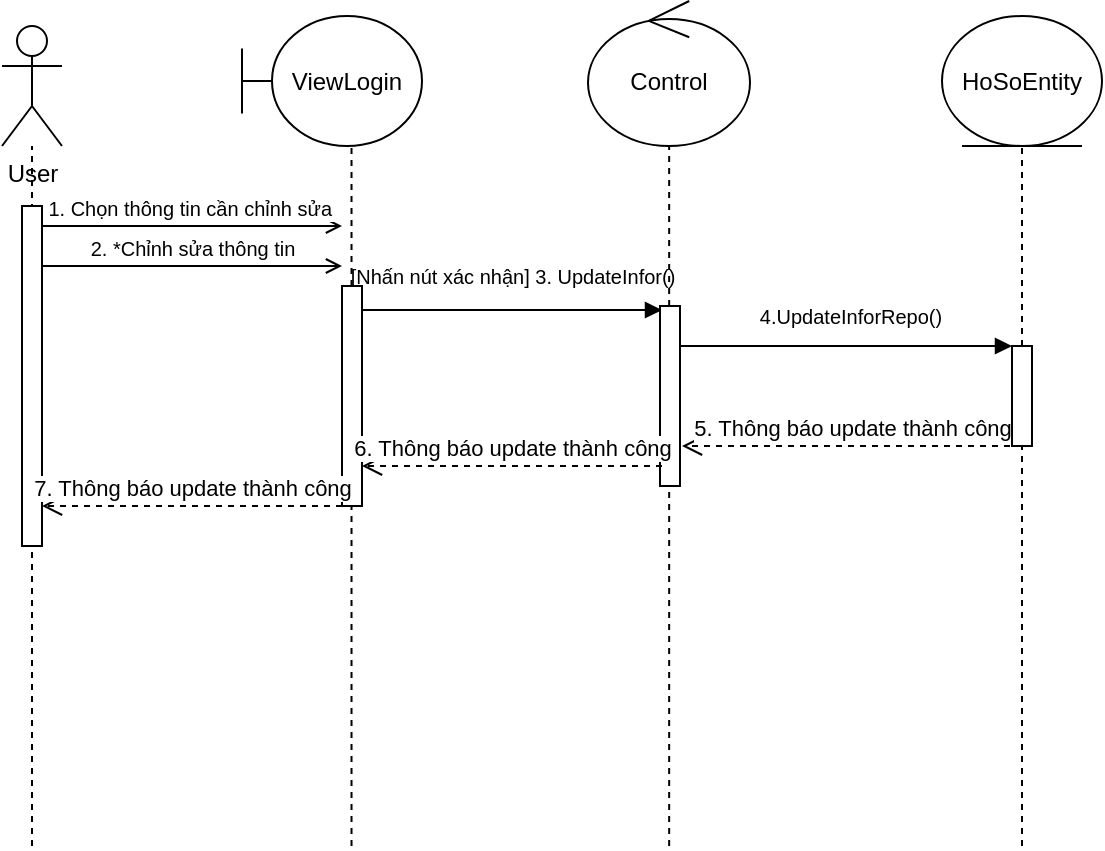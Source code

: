 <mxfile version="27.0.2">
  <diagram name="Trang-1" id="Y73uk2NvZazpeoCsTUrs">
    <mxGraphModel dx="970" dy="496" grid="1" gridSize="10" guides="1" tooltips="1" connect="1" arrows="1" fold="1" page="1" pageScale="1" pageWidth="827" pageHeight="1169" math="0" shadow="0">
      <root>
        <mxCell id="0" />
        <mxCell id="1" parent="0" />
        <mxCell id="s8l3ISeXjByuw9BJptxl-1" value="User" style="shape=umlActor;verticalLabelPosition=bottom;verticalAlign=top;html=1;outlineConnect=0;" parent="1" vertex="1">
          <mxGeometry x="80" y="70" width="30" height="60" as="geometry" />
        </mxCell>
        <mxCell id="s8l3ISeXjByuw9BJptxl-2" value="" style="endArrow=none;dashed=1;html=1;rounded=0;" parent="1" target="s8l3ISeXjByuw9BJptxl-1" edge="1">
          <mxGeometry width="50" height="50" relative="1" as="geometry">
            <mxPoint x="95" y="480" as="sourcePoint" />
            <mxPoint x="100" y="160" as="targetPoint" />
          </mxGeometry>
        </mxCell>
        <mxCell id="s8l3ISeXjByuw9BJptxl-3" value="ViewLogin" style="shape=umlBoundary;whiteSpace=wrap;html=1;" parent="1" vertex="1">
          <mxGeometry x="200" y="65" width="90" height="65" as="geometry" />
        </mxCell>
        <mxCell id="s8l3ISeXjByuw9BJptxl-4" value="Control" style="ellipse;shape=umlControl;whiteSpace=wrap;html=1;" parent="1" vertex="1">
          <mxGeometry x="373" y="57.5" width="81" height="72.5" as="geometry" />
        </mxCell>
        <mxCell id="s8l3ISeXjByuw9BJptxl-5" value="HoSoEntity" style="ellipse;shape=umlEntity;whiteSpace=wrap;html=1;" parent="1" vertex="1">
          <mxGeometry x="550" y="65" width="80" height="65" as="geometry" />
        </mxCell>
        <mxCell id="s8l3ISeXjByuw9BJptxl-6" value="" style="endArrow=none;dashed=1;html=1;rounded=0;" parent="1" edge="1" source="ZXuasmkUzZKdzhuF5KMJ-9">
          <mxGeometry width="50" height="50" relative="1" as="geometry">
            <mxPoint x="254.76" y="480" as="sourcePoint" />
            <mxPoint x="254.76" y="130" as="targetPoint" />
          </mxGeometry>
        </mxCell>
        <mxCell id="s8l3ISeXjByuw9BJptxl-7" value="" style="endArrow=none;dashed=1;html=1;rounded=0;" parent="1" edge="1" source="ZXuasmkUzZKdzhuF5KMJ-11">
          <mxGeometry width="50" height="50" relative="1" as="geometry">
            <mxPoint x="413.58" y="480" as="sourcePoint" />
            <mxPoint x="413.58" y="130" as="targetPoint" />
          </mxGeometry>
        </mxCell>
        <mxCell id="s8l3ISeXjByuw9BJptxl-8" value="" style="endArrow=none;dashed=1;html=1;rounded=0;" parent="1" edge="1" source="ZXuasmkUzZKdzhuF5KMJ-21">
          <mxGeometry width="50" height="50" relative="1" as="geometry">
            <mxPoint x="590" y="480" as="sourcePoint" />
            <mxPoint x="590" y="130" as="targetPoint" />
          </mxGeometry>
        </mxCell>
        <mxCell id="ZXuasmkUzZKdzhuF5KMJ-1" value="&lt;font style=&quot;font-size: 10px;&quot;&gt;1. Chọn thông tin cần chỉnh sửa&amp;nbsp;&lt;/font&gt;" style="html=1;verticalAlign=bottom;startArrow=none;startFill=0;endArrow=open;curved=0;rounded=0;endFill=0;" edge="1" parent="1">
          <mxGeometry width="60" relative="1" as="geometry">
            <mxPoint x="100" y="170" as="sourcePoint" />
            <mxPoint x="250" y="170" as="targetPoint" />
          </mxGeometry>
        </mxCell>
        <mxCell id="ZXuasmkUzZKdzhuF5KMJ-3" value="" style="html=1;points=[[0,0,0,0,5],[0,1,0,0,-5],[1,0,0,0,5],[1,1,0,0,-5]];perimeter=orthogonalPerimeter;outlineConnect=0;targetShapes=umlLifeline;portConstraint=eastwest;newEdgeStyle={&quot;curved&quot;:0,&quot;rounded&quot;:0};" vertex="1" parent="1">
          <mxGeometry x="90" y="160" width="10" height="170" as="geometry" />
        </mxCell>
        <mxCell id="ZXuasmkUzZKdzhuF5KMJ-6" value="" style="html=1;verticalAlign=bottom;startArrow=none;startFill=0;endArrow=block;curved=0;rounded=0;endFill=1;" edge="1" parent="1">
          <mxGeometry width="60" relative="1" as="geometry">
            <mxPoint x="255" y="212" as="sourcePoint" />
            <mxPoint x="410" y="212" as="targetPoint" />
          </mxGeometry>
        </mxCell>
        <mxCell id="ZXuasmkUzZKdzhuF5KMJ-7" value="&lt;font style=&quot;font-size: 10px;&quot;&gt;2. *Chỉnh sửa thông tin&lt;/font&gt;" style="html=1;verticalAlign=bottom;startArrow=none;startFill=0;endArrow=open;curved=0;rounded=0;endFill=0;" edge="1" parent="1">
          <mxGeometry width="60" relative="1" as="geometry">
            <mxPoint x="100" y="190" as="sourcePoint" />
            <mxPoint x="250" y="190" as="targetPoint" />
          </mxGeometry>
        </mxCell>
        <mxCell id="ZXuasmkUzZKdzhuF5KMJ-8" value="&lt;font style=&quot;font-size: 10px;&quot;&gt;[Nhấn nút xác nhận] 3. UpdateInfor()&lt;/font&gt;" style="text;html=1;align=center;verticalAlign=middle;resizable=0;points=[];autosize=1;strokeColor=none;fillColor=none;" vertex="1" parent="1">
          <mxGeometry x="240" y="180" width="190" height="30" as="geometry" />
        </mxCell>
        <mxCell id="ZXuasmkUzZKdzhuF5KMJ-10" value="" style="endArrow=none;dashed=1;html=1;rounded=0;" edge="1" parent="1" target="ZXuasmkUzZKdzhuF5KMJ-9">
          <mxGeometry width="50" height="50" relative="1" as="geometry">
            <mxPoint x="254.76" y="480" as="sourcePoint" />
            <mxPoint x="254.76" y="130" as="targetPoint" />
          </mxGeometry>
        </mxCell>
        <mxCell id="ZXuasmkUzZKdzhuF5KMJ-9" value="" style="html=1;points=[[0,0,0,0,5],[0,1,0,0,-5],[1,0,0,0,5],[1,1,0,0,-5]];perimeter=orthogonalPerimeter;outlineConnect=0;targetShapes=umlLifeline;portConstraint=eastwest;newEdgeStyle={&quot;curved&quot;:0,&quot;rounded&quot;:0};" vertex="1" parent="1">
          <mxGeometry x="250" y="200" width="10" height="110" as="geometry" />
        </mxCell>
        <mxCell id="ZXuasmkUzZKdzhuF5KMJ-12" value="" style="endArrow=none;dashed=1;html=1;rounded=0;" edge="1" parent="1" target="ZXuasmkUzZKdzhuF5KMJ-11">
          <mxGeometry width="50" height="50" relative="1" as="geometry">
            <mxPoint x="413.58" y="480" as="sourcePoint" />
            <mxPoint x="413.58" y="130" as="targetPoint" />
          </mxGeometry>
        </mxCell>
        <mxCell id="ZXuasmkUzZKdzhuF5KMJ-11" value="" style="html=1;points=[[0,0,0,0,5],[0,1,0,0,-5],[1,0,0,0,5],[1,1,0,0,-5]];perimeter=orthogonalPerimeter;outlineConnect=0;targetShapes=umlLifeline;portConstraint=eastwest;newEdgeStyle={&quot;curved&quot;:0,&quot;rounded&quot;:0};" vertex="1" parent="1">
          <mxGeometry x="409" y="210" width="10" height="90" as="geometry" />
        </mxCell>
        <mxCell id="ZXuasmkUzZKdzhuF5KMJ-16" value="" style="html=1;verticalAlign=bottom;startArrow=none;startFill=0;endArrow=block;curved=0;rounded=0;endFill=1;" edge="1" parent="1" target="ZXuasmkUzZKdzhuF5KMJ-21">
          <mxGeometry width="60" relative="1" as="geometry">
            <mxPoint x="419" y="230" as="sourcePoint" />
            <mxPoint x="590" y="231" as="targetPoint" />
          </mxGeometry>
        </mxCell>
        <mxCell id="ZXuasmkUzZKdzhuF5KMJ-17" value="&lt;span style=&quot;font-size: 10px;&quot;&gt;4.UpdateInforRepo()&lt;/span&gt;" style="text;html=1;align=center;verticalAlign=middle;resizable=0;points=[];autosize=1;strokeColor=none;fillColor=none;" vertex="1" parent="1">
          <mxGeometry x="449" y="200" width="110" height="30" as="geometry" />
        </mxCell>
        <mxCell id="ZXuasmkUzZKdzhuF5KMJ-20" value="5. Thông báo update thành công" style="html=1;verticalAlign=bottom;endArrow=open;dashed=1;endSize=8;curved=0;rounded=0;" edge="1" parent="1">
          <mxGeometry relative="1" as="geometry">
            <mxPoint x="590" y="280" as="sourcePoint" />
            <mxPoint x="420" y="280" as="targetPoint" />
          </mxGeometry>
        </mxCell>
        <mxCell id="ZXuasmkUzZKdzhuF5KMJ-22" value="" style="endArrow=none;dashed=1;html=1;rounded=0;" edge="1" parent="1" target="ZXuasmkUzZKdzhuF5KMJ-21">
          <mxGeometry width="50" height="50" relative="1" as="geometry">
            <mxPoint x="590" y="480" as="sourcePoint" />
            <mxPoint x="590" y="130" as="targetPoint" />
          </mxGeometry>
        </mxCell>
        <mxCell id="ZXuasmkUzZKdzhuF5KMJ-21" value="" style="html=1;points=[[0,0,0,0,5],[0,1,0,0,-5],[1,0,0,0,5],[1,1,0,0,-5]];perimeter=orthogonalPerimeter;outlineConnect=0;targetShapes=umlLifeline;portConstraint=eastwest;newEdgeStyle={&quot;curved&quot;:0,&quot;rounded&quot;:0};" vertex="1" parent="1">
          <mxGeometry x="585" y="230" width="10" height="50" as="geometry" />
        </mxCell>
        <mxCell id="ZXuasmkUzZKdzhuF5KMJ-23" value="6. Thông báo update thành công" style="html=1;verticalAlign=bottom;endArrow=open;dashed=1;endSize=8;curved=0;rounded=0;" edge="1" parent="1">
          <mxGeometry relative="1" as="geometry">
            <mxPoint x="410" y="290" as="sourcePoint" />
            <mxPoint x="260" y="290" as="targetPoint" />
          </mxGeometry>
        </mxCell>
        <mxCell id="ZXuasmkUzZKdzhuF5KMJ-24" value="7. Thông báo update thành công" style="html=1;verticalAlign=bottom;endArrow=open;dashed=1;endSize=8;curved=0;rounded=0;" edge="1" parent="1">
          <mxGeometry relative="1" as="geometry">
            <mxPoint x="250" y="310" as="sourcePoint" />
            <mxPoint x="100" y="310" as="targetPoint" />
          </mxGeometry>
        </mxCell>
      </root>
    </mxGraphModel>
  </diagram>
</mxfile>

